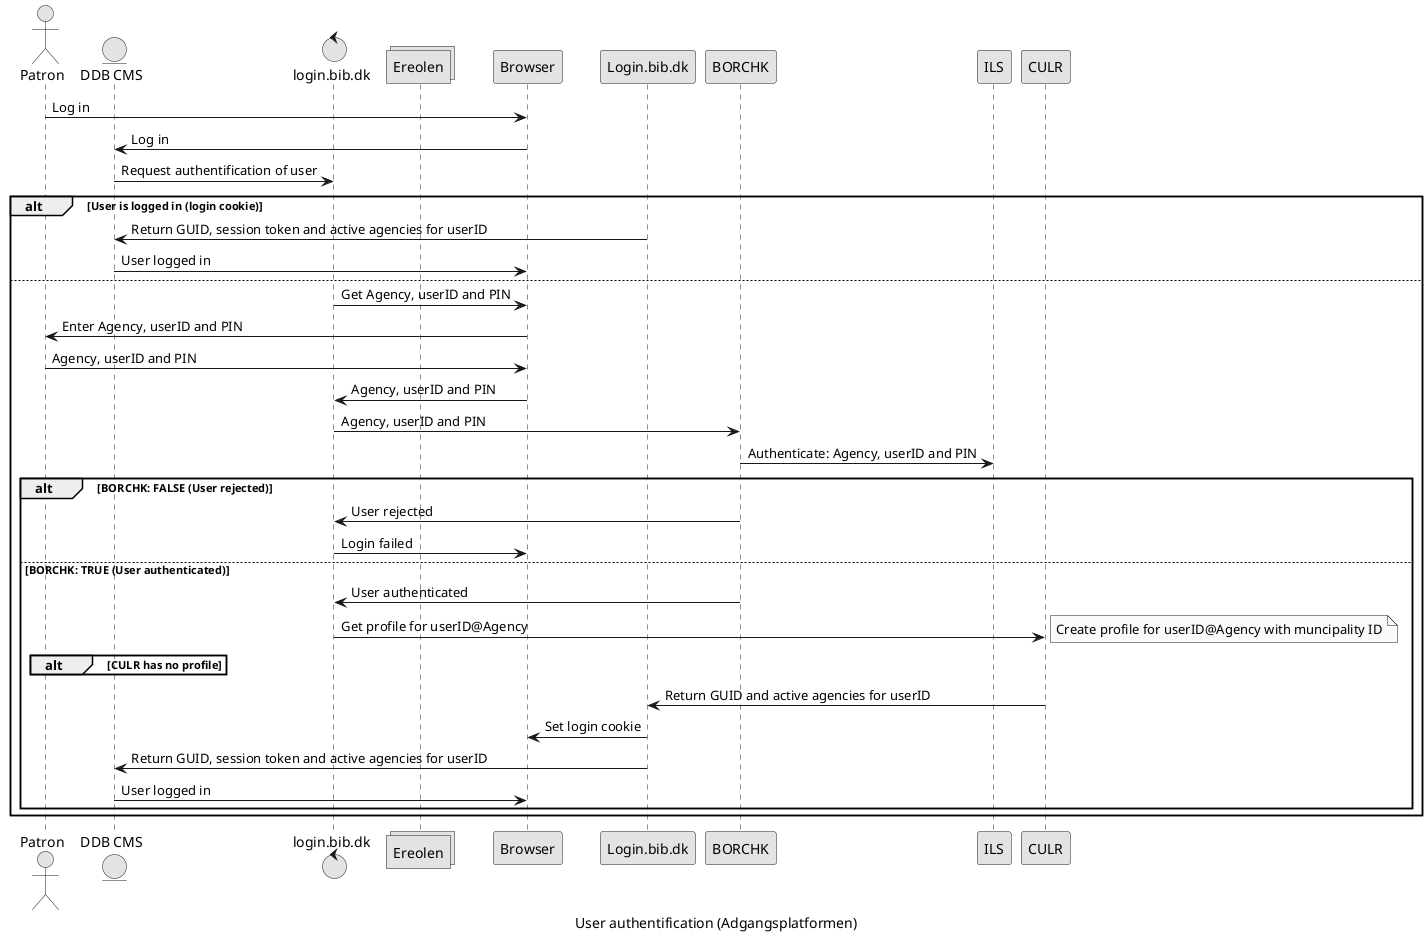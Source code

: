 @startuml
caption User authentification (Adgangsplatformen)
'Single Sign On

' Skinparams '
skinparam monochrome true
'skinparam handwritten true

' Participants
actor Patron
entity "DDB CMS"
control login.bib.dk
collections Ereolen


Patron->Browser: Log in
Browser->"DDB CMS": Log in
"DDB CMS"->login.bib.dk: Request authentification of user

alt User is logged in (login cookie)
    Login.bib.dk->"DDB CMS": Return GUID, session token and active agencies for userID
    "DDB CMS"->Browser: User logged in
else
    login.bib.dk->Browser: Get Agency, userID and PIN
    Browser->Patron: Enter Agency, userID and PIN
    Patron->Browser: Agency, userID and PIN
    Browser->login.bib.dk: Agency, userID and PIN

    login.bib.dk->BORCHK: Agency, userID and PIN

    BORCHK->ILS: Authenticate: Agency, userID and PIN

    alt BORCHK: FALSE (User rejected)
        BORCHK->login.bib.dk: User rejected
        login.bib.dk->Browser: Login failed
    else BORCHK: TRUE (User authenticated)
        BORCHK->login.bib.dk: User authenticated
        login.bib.dk->CULR: Get profile for userID@Agency
        alt CULR has no profile
            note right: Create profile for userID@Agency with muncipality ID
        end
        CULR->Login.bib.dk: Return GUID and active agencies for userID
        Login.bib.dk->Browser: Set login cookie
        Login.bib.dk->"DDB CMS": Return GUID, session token and active agencies for userID
        "DDB CMS"->Browser: User logged in
    end
end
@enduml
